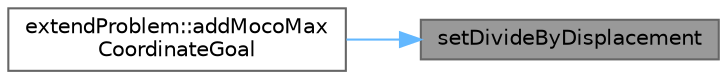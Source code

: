 digraph "setDivideByDisplacement"
{
 // LATEX_PDF_SIZE
  bgcolor="transparent";
  edge [fontname=Helvetica,fontsize=10,labelfontname=Helvetica,labelfontsize=10];
  node [fontname=Helvetica,fontsize=10,shape=box,height=0.2,width=0.4];
  rankdir="RL";
  Node1 [id="Node000001",label="setDivideByDisplacement",height=0.2,width=0.4,color="gray40", fillcolor="grey60", style="filled", fontcolor="black",tooltip=" "];
  Node1 -> Node2 [id="edge1_Node000001_Node000002",dir="back",color="steelblue1",style="solid",tooltip=" "];
  Node2 [id="Node000002",label="extendProblem::addMocoMax\lCoordinateGoal",height=0.2,width=0.4,color="grey40", fillcolor="white", style="filled",URL="$classextend_problem.html#ac3e1a48f0385043d2a6f87327231a5e1",tooltip=" "];
}
